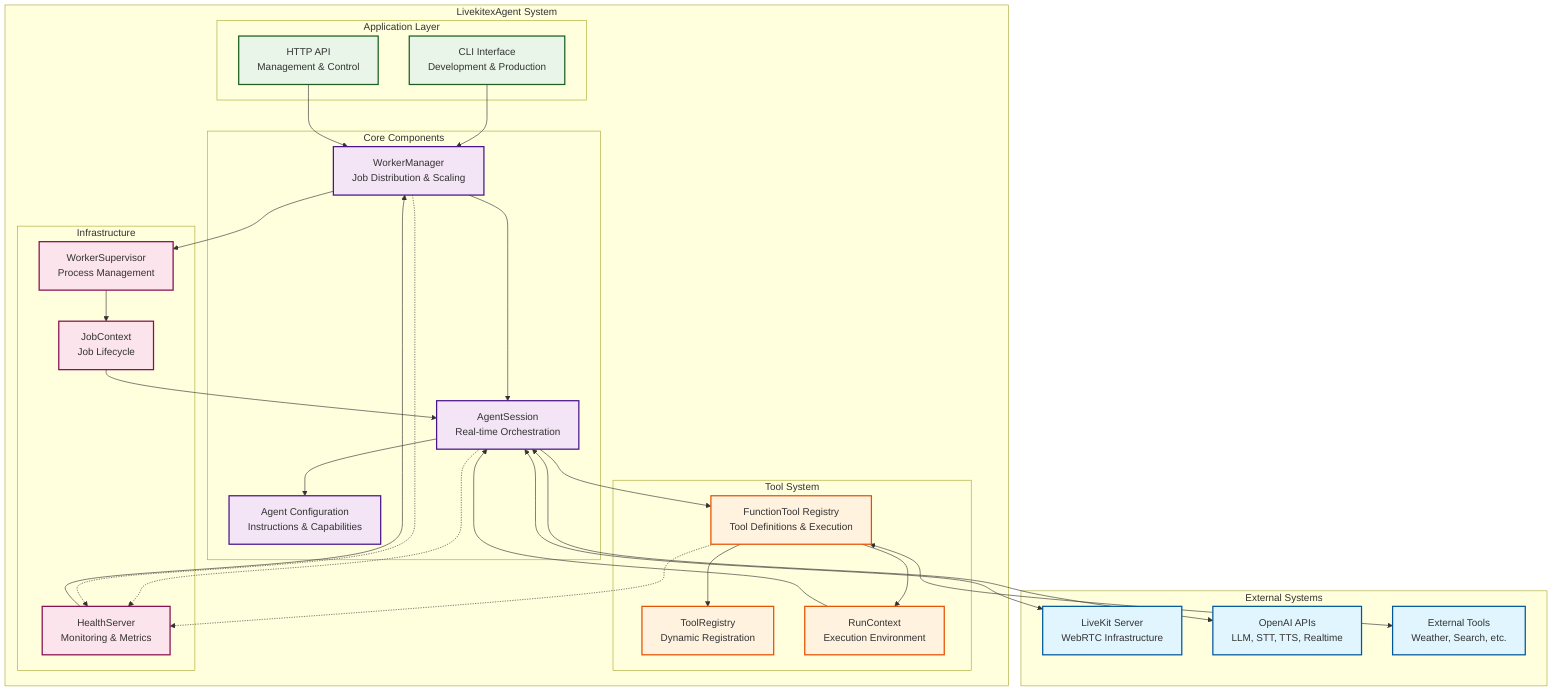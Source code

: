 graph TB
    subgraph "External Systems"
        LK[LiveKit Server<br/>WebRTC Infrastructure]
        OAI[OpenAI APIs<br/>LLM, STT, TTS, Realtime]
        EXT[External Tools<br/>Weather, Search, etc.]
    end

    subgraph "LivekitexAgent System"
        subgraph "Application Layer"
            CLI[CLI Interface<br/>Development & Production]
            API[HTTP API<br/>Management & Control]
        end

        subgraph "Core Components"
            WM[WorkerManager<br/>Job Distribution & Scaling]
            AS[AgentSession<br/>Real-time Orchestration]
            Agent[Agent Configuration<br/>Instructions & Capabilities]
        end

        subgraph "Tool System"
            FT[FunctionTool Registry<br/>Tool Definitions & Execution]
            TR[ToolRegistry<br/>Dynamic Registration]
            RC[RunContext<br/>Execution Environment]
        end

        subgraph "Infrastructure"
            WS[WorkerSupervisor<br/>Process Management]
            JC[JobContext<br/>Job Lifecycle]
            HS[HealthServer<br/>Monitoring & Metrics]
        end
    end

    %% Application layer connections
    CLI --> WM
    API --> WM

    %% Core workflow connections
    WM --> AS
    WM --> WS
    AS --> Agent
    AS --> FT

    %% Tool system connections
    FT --> TR
    FT --> RC
    RC --> AS

    %% Infrastructure connections
    WS --> JC
    JC --> AS
    HS --> WM

    %% External integrations
    AS <--> LK
    AS <--> OAI
    FT <--> EXT

    %% Monitoring connections
    AS -.-> HS
    WM -.-> HS
    FT -.-> HS

    %% Styling
    classDef external fill:#e1f5fe,stroke:#01579b,stroke-width:2px
    classDef core fill:#f3e5f5,stroke:#4a148c,stroke-width:2px
    classDef app fill:#e8f5e8,stroke:#1b5e20,stroke-width:2px
    classDef tools fill:#fff3e0,stroke:#e65100,stroke-width:2px
    classDef infra fill:#fce4ec,stroke:#880e4f,stroke-width:2px

    class LK,OAI,EXT external
    class WM,AS,Agent core
    class CLI,API app
    class FT,TR,RC tools
    class WS,JC,HS infra